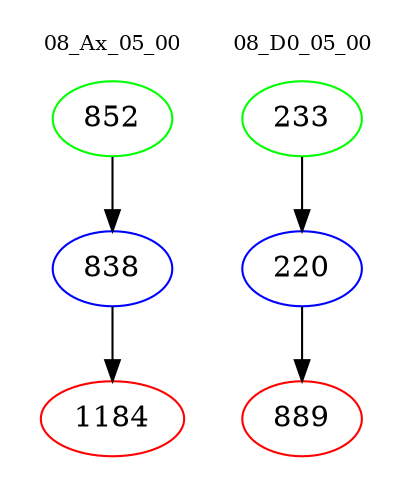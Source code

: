 digraph{
subgraph cluster_0 {
color = white
label = "08_Ax_05_00";
fontsize=10;
T0_852 [label="852", color="green"]
T0_852 -> T0_838 [color="black"]
T0_838 [label="838", color="blue"]
T0_838 -> T0_1184 [color="black"]
T0_1184 [label="1184", color="red"]
}
subgraph cluster_1 {
color = white
label = "08_D0_05_00";
fontsize=10;
T1_233 [label="233", color="green"]
T1_233 -> T1_220 [color="black"]
T1_220 [label="220", color="blue"]
T1_220 -> T1_889 [color="black"]
T1_889 [label="889", color="red"]
}
}

